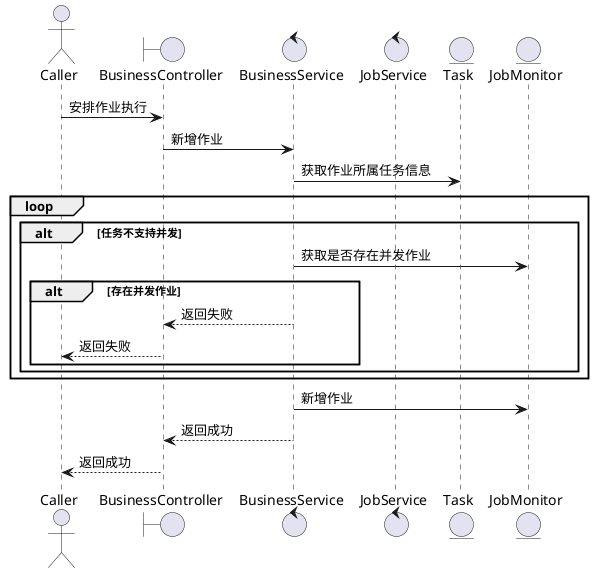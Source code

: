 @startuml

actor Caller
boundary BusinessController
control BusinessService
control JobService
entity Task
entity JobMonitor

Caller -> BusinessController : 安排作业执行
BusinessController -> BusinessService : 新增作业
BusinessService -> Task : 获取作业所属任务信息

loop
    alt 任务不支持并发
        BusinessService -> JobMonitor : 获取是否存在并发作业
        alt 存在并发作业
            BusinessService -->BusinessController : 返回失败
            BusinessController --> Caller : 返回失败
        end
    end
end
        BusinessService -> JobMonitor : 新增作业
BusinessService -->BusinessController : 返回成功
BusinessController --> Caller : 返回成功

@enduml